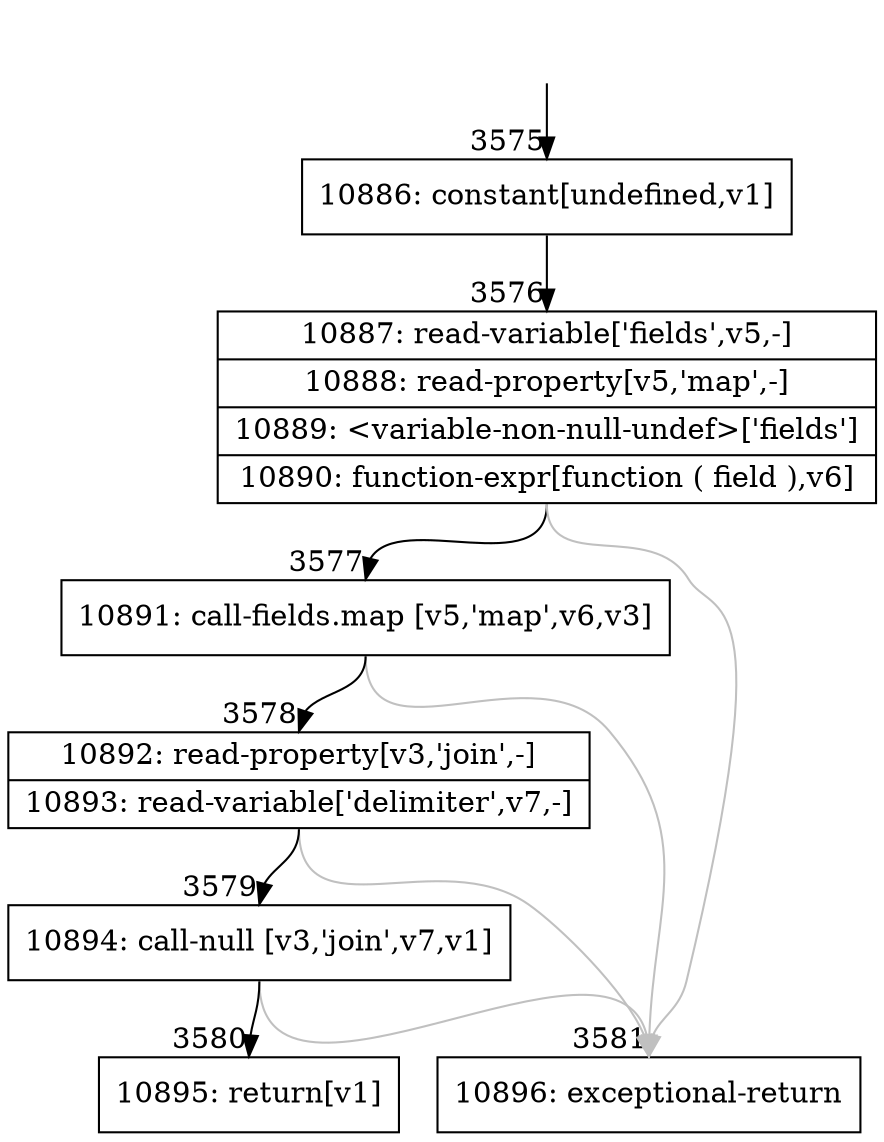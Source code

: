 digraph {
rankdir="TD"
BB_entry330[shape=none,label=""];
BB_entry330 -> BB3575 [tailport=s, headport=n, headlabel="    3575"]
BB3575 [shape=record label="{10886: constant[undefined,v1]}" ] 
BB3575 -> BB3576 [tailport=s, headport=n, headlabel="      3576"]
BB3576 [shape=record label="{10887: read-variable['fields',v5,-]|10888: read-property[v5,'map',-]|10889: \<variable-non-null-undef\>['fields']|10890: function-expr[function ( field ),v6]}" ] 
BB3576 -> BB3577 [tailport=s, headport=n, headlabel="      3577"]
BB3576 -> BB3581 [tailport=s, headport=n, color=gray, headlabel="      3581"]
BB3577 [shape=record label="{10891: call-fields.map [v5,'map',v6,v3]}" ] 
BB3577 -> BB3578 [tailport=s, headport=n, headlabel="      3578"]
BB3577 -> BB3581 [tailport=s, headport=n, color=gray]
BB3578 [shape=record label="{10892: read-property[v3,'join',-]|10893: read-variable['delimiter',v7,-]}" ] 
BB3578 -> BB3579 [tailport=s, headport=n, headlabel="      3579"]
BB3578 -> BB3581 [tailport=s, headport=n, color=gray]
BB3579 [shape=record label="{10894: call-null [v3,'join',v7,v1]}" ] 
BB3579 -> BB3580 [tailport=s, headport=n, headlabel="      3580"]
BB3579 -> BB3581 [tailport=s, headport=n, color=gray]
BB3580 [shape=record label="{10895: return[v1]}" ] 
BB3581 [shape=record label="{10896: exceptional-return}" ] 
//#$~ 2102
}
